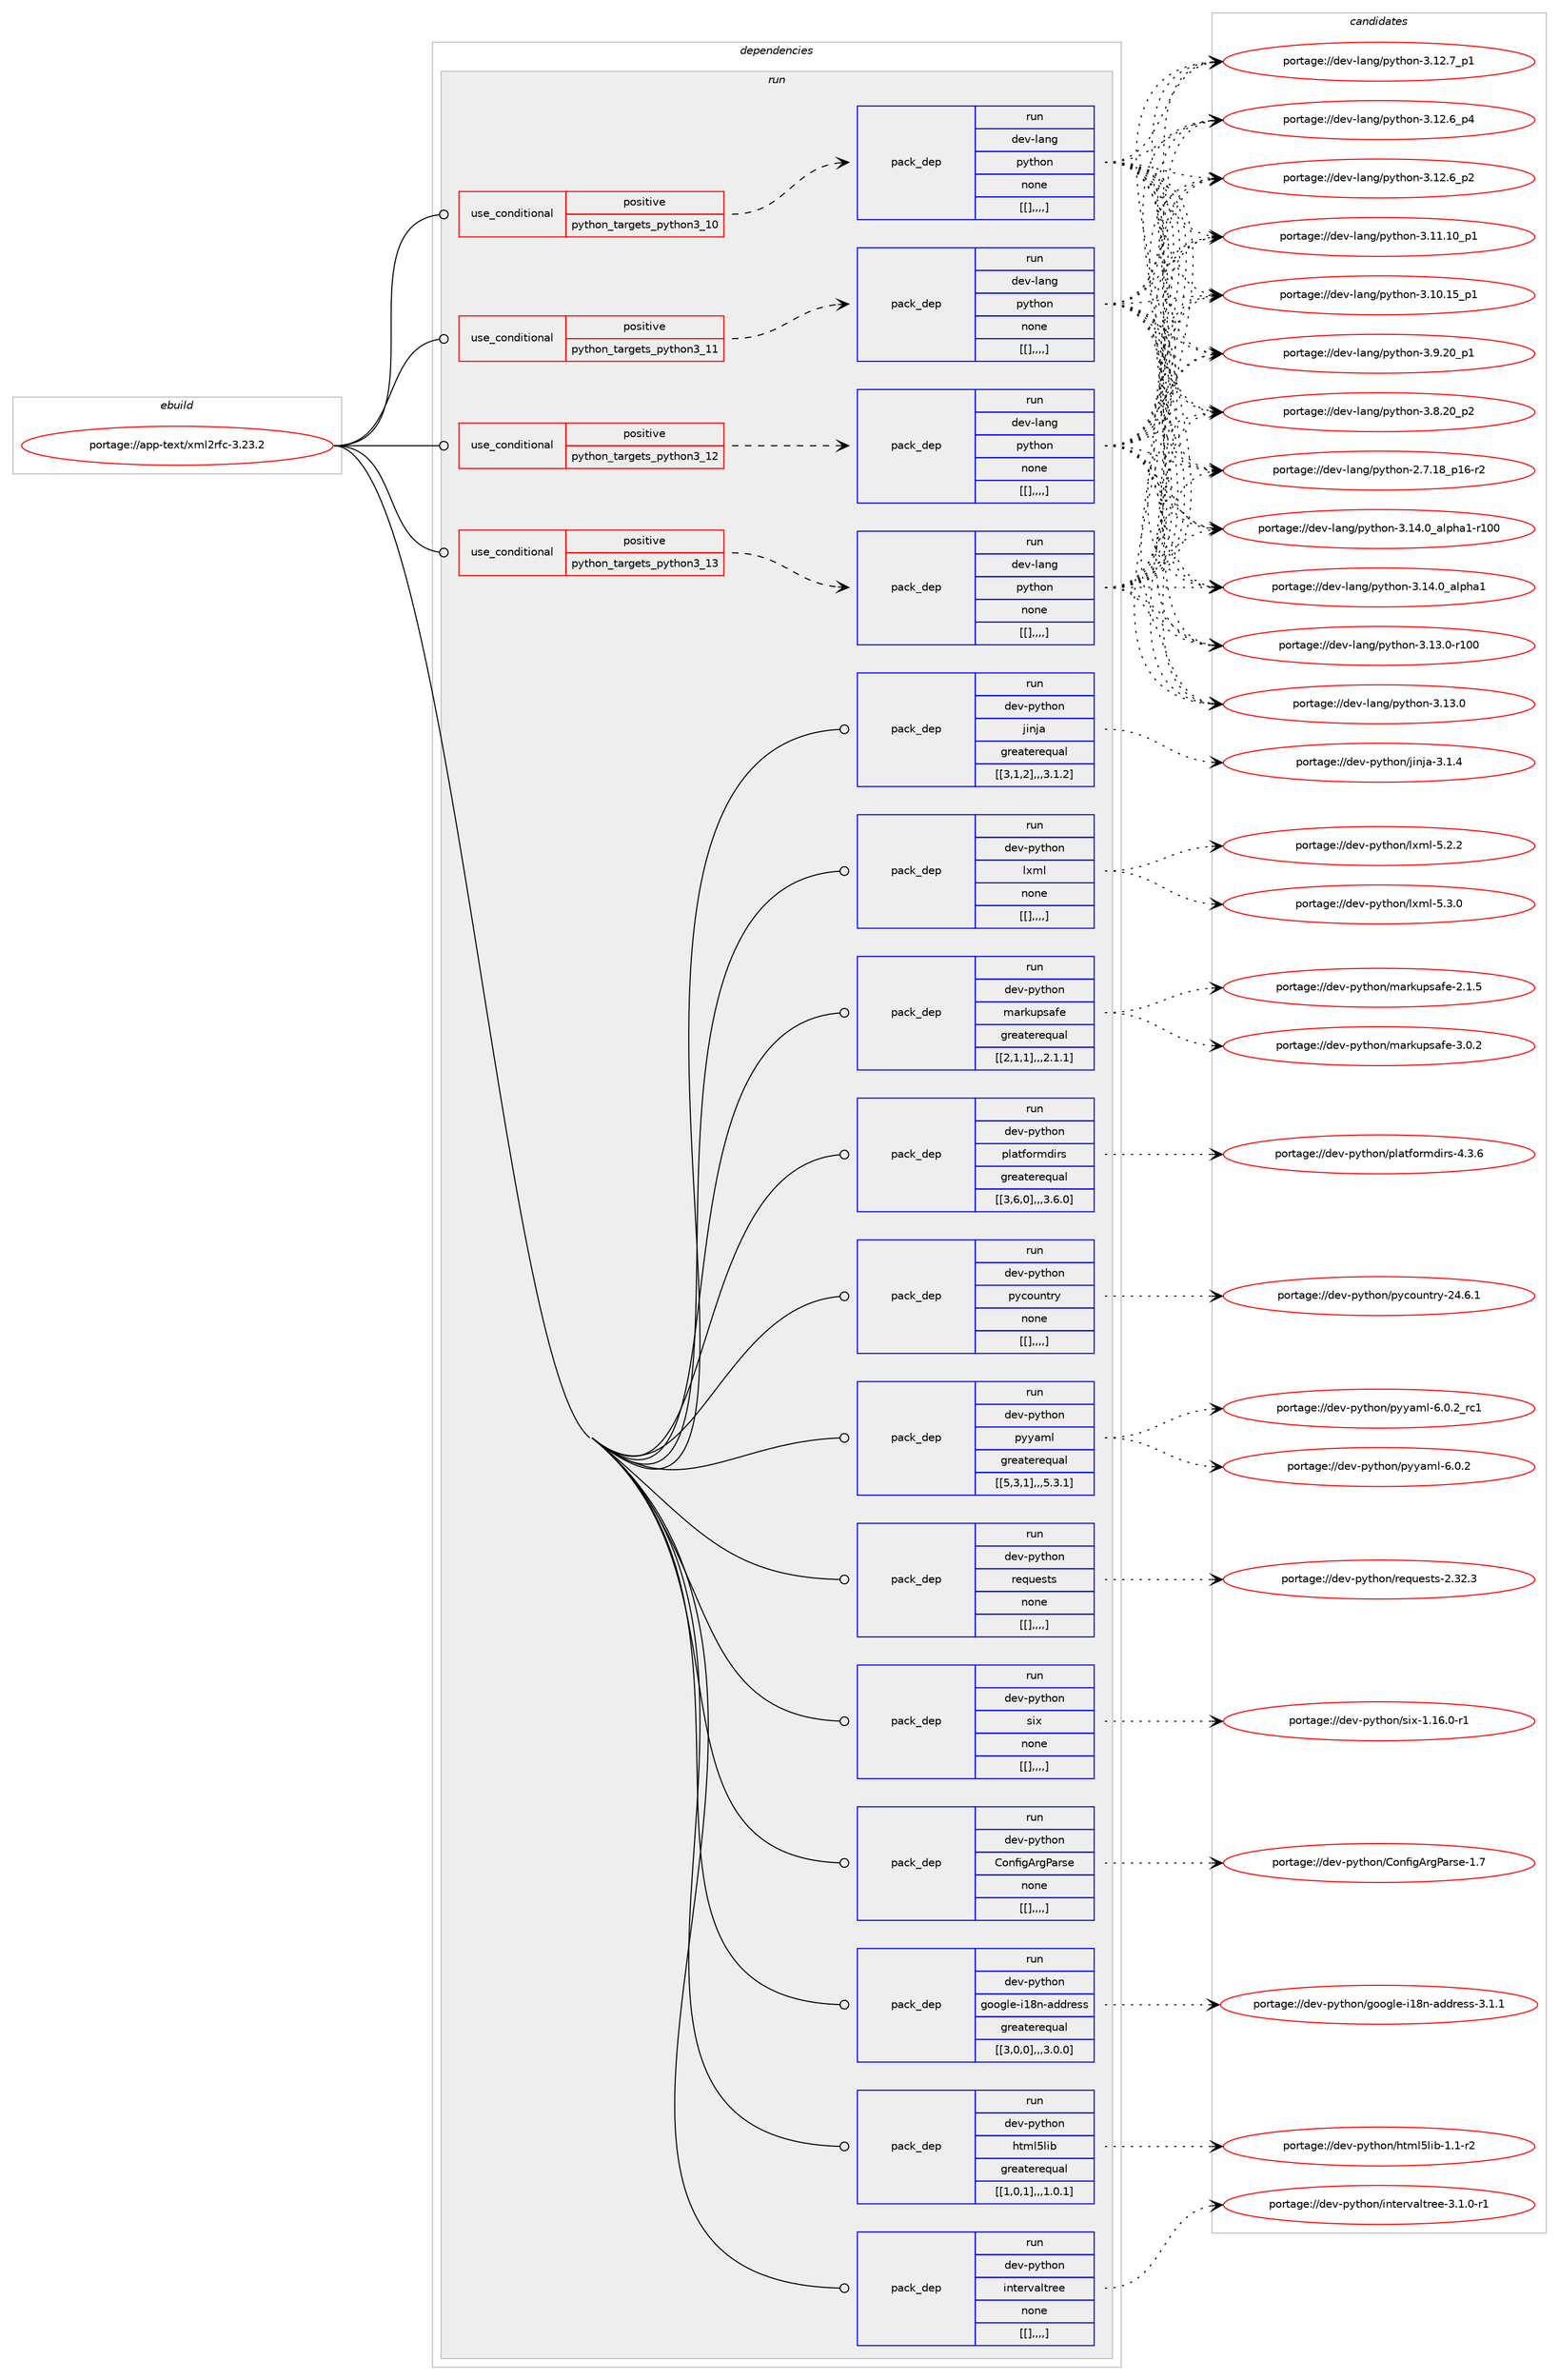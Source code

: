 digraph prolog {

# *************
# Graph options
# *************

newrank=true;
concentrate=true;
compound=true;
graph [rankdir=LR,fontname=Helvetica,fontsize=10,ranksep=1.5];#, ranksep=2.5, nodesep=0.2];
edge  [arrowhead=vee];
node  [fontname=Helvetica,fontsize=10];

# **********
# The ebuild
# **********

subgraph cluster_leftcol {
color=gray;
label=<<i>ebuild</i>>;
id [label="portage://app-text/xml2rfc-3.23.2", color=red, width=4, href="../app-text/xml2rfc-3.23.2.svg"];
}

# ****************
# The dependencies
# ****************

subgraph cluster_midcol {
color=gray;
label=<<i>dependencies</i>>;
subgraph cluster_compile {
fillcolor="#eeeeee";
style=filled;
label=<<i>compile</i>>;
}
subgraph cluster_compileandrun {
fillcolor="#eeeeee";
style=filled;
label=<<i>compile and run</i>>;
}
subgraph cluster_run {
fillcolor="#eeeeee";
style=filled;
label=<<i>run</i>>;
subgraph cond17338 {
dependency62168 [label=<<TABLE BORDER="0" CELLBORDER="1" CELLSPACING="0" CELLPADDING="4"><TR><TD ROWSPAN="3" CELLPADDING="10">use_conditional</TD></TR><TR><TD>positive</TD></TR><TR><TD>python_targets_python3_10</TD></TR></TABLE>>, shape=none, color=red];
subgraph pack44251 {
dependency62171 [label=<<TABLE BORDER="0" CELLBORDER="1" CELLSPACING="0" CELLPADDING="4" WIDTH="220"><TR><TD ROWSPAN="6" CELLPADDING="30">pack_dep</TD></TR><TR><TD WIDTH="110">run</TD></TR><TR><TD>dev-lang</TD></TR><TR><TD>python</TD></TR><TR><TD>none</TD></TR><TR><TD>[[],,,,]</TD></TR></TABLE>>, shape=none, color=blue];
}
dependency62168:e -> dependency62171:w [weight=20,style="dashed",arrowhead="vee"];
}
id:e -> dependency62168:w [weight=20,style="solid",arrowhead="odot"];
subgraph cond17352 {
dependency62196 [label=<<TABLE BORDER="0" CELLBORDER="1" CELLSPACING="0" CELLPADDING="4"><TR><TD ROWSPAN="3" CELLPADDING="10">use_conditional</TD></TR><TR><TD>positive</TD></TR><TR><TD>python_targets_python3_11</TD></TR></TABLE>>, shape=none, color=red];
subgraph pack44271 {
dependency62237 [label=<<TABLE BORDER="0" CELLBORDER="1" CELLSPACING="0" CELLPADDING="4" WIDTH="220"><TR><TD ROWSPAN="6" CELLPADDING="30">pack_dep</TD></TR><TR><TD WIDTH="110">run</TD></TR><TR><TD>dev-lang</TD></TR><TR><TD>python</TD></TR><TR><TD>none</TD></TR><TR><TD>[[],,,,]</TD></TR></TABLE>>, shape=none, color=blue];
}
dependency62196:e -> dependency62237:w [weight=20,style="dashed",arrowhead="vee"];
}
id:e -> dependency62196:w [weight=20,style="solid",arrowhead="odot"];
subgraph cond17360 {
dependency62240 [label=<<TABLE BORDER="0" CELLBORDER="1" CELLSPACING="0" CELLPADDING="4"><TR><TD ROWSPAN="3" CELLPADDING="10">use_conditional</TD></TR><TR><TD>positive</TD></TR><TR><TD>python_targets_python3_12</TD></TR></TABLE>>, shape=none, color=red];
subgraph pack44309 {
dependency62242 [label=<<TABLE BORDER="0" CELLBORDER="1" CELLSPACING="0" CELLPADDING="4" WIDTH="220"><TR><TD ROWSPAN="6" CELLPADDING="30">pack_dep</TD></TR><TR><TD WIDTH="110">run</TD></TR><TR><TD>dev-lang</TD></TR><TR><TD>python</TD></TR><TR><TD>none</TD></TR><TR><TD>[[],,,,]</TD></TR></TABLE>>, shape=none, color=blue];
}
dependency62240:e -> dependency62242:w [weight=20,style="dashed",arrowhead="vee"];
}
id:e -> dependency62240:w [weight=20,style="solid",arrowhead="odot"];
subgraph cond17362 {
dependency62248 [label=<<TABLE BORDER="0" CELLBORDER="1" CELLSPACING="0" CELLPADDING="4"><TR><TD ROWSPAN="3" CELLPADDING="10">use_conditional</TD></TR><TR><TD>positive</TD></TR><TR><TD>python_targets_python3_13</TD></TR></TABLE>>, shape=none, color=red];
subgraph pack44330 {
dependency62274 [label=<<TABLE BORDER="0" CELLBORDER="1" CELLSPACING="0" CELLPADDING="4" WIDTH="220"><TR><TD ROWSPAN="6" CELLPADDING="30">pack_dep</TD></TR><TR><TD WIDTH="110">run</TD></TR><TR><TD>dev-lang</TD></TR><TR><TD>python</TD></TR><TR><TD>none</TD></TR><TR><TD>[[],,,,]</TD></TR></TABLE>>, shape=none, color=blue];
}
dependency62248:e -> dependency62274:w [weight=20,style="dashed",arrowhead="vee"];
}
id:e -> dependency62248:w [weight=20,style="solid",arrowhead="odot"];
subgraph pack44333 {
dependency62297 [label=<<TABLE BORDER="0" CELLBORDER="1" CELLSPACING="0" CELLPADDING="4" WIDTH="220"><TR><TD ROWSPAN="6" CELLPADDING="30">pack_dep</TD></TR><TR><TD WIDTH="110">run</TD></TR><TR><TD>dev-python</TD></TR><TR><TD>ConfigArgParse</TD></TR><TR><TD>none</TD></TR><TR><TD>[[],,,,]</TD></TR></TABLE>>, shape=none, color=blue];
}
id:e -> dependency62297:w [weight=20,style="solid",arrowhead="odot"];
subgraph pack44350 {
dependency62357 [label=<<TABLE BORDER="0" CELLBORDER="1" CELLSPACING="0" CELLPADDING="4" WIDTH="220"><TR><TD ROWSPAN="6" CELLPADDING="30">pack_dep</TD></TR><TR><TD WIDTH="110">run</TD></TR><TR><TD>dev-python</TD></TR><TR><TD>google-i18n-address</TD></TR><TR><TD>greaterequal</TD></TR><TR><TD>[[3,0,0],,,3.0.0]</TD></TR></TABLE>>, shape=none, color=blue];
}
id:e -> dependency62357:w [weight=20,style="solid",arrowhead="odot"];
subgraph pack44402 {
dependency62375 [label=<<TABLE BORDER="0" CELLBORDER="1" CELLSPACING="0" CELLPADDING="4" WIDTH="220"><TR><TD ROWSPAN="6" CELLPADDING="30">pack_dep</TD></TR><TR><TD WIDTH="110">run</TD></TR><TR><TD>dev-python</TD></TR><TR><TD>html5lib</TD></TR><TR><TD>greaterequal</TD></TR><TR><TD>[[1,0,1],,,1.0.1]</TD></TR></TABLE>>, shape=none, color=blue];
}
id:e -> dependency62375:w [weight=20,style="solid",arrowhead="odot"];
subgraph pack44468 {
dependency62460 [label=<<TABLE BORDER="0" CELLBORDER="1" CELLSPACING="0" CELLPADDING="4" WIDTH="220"><TR><TD ROWSPAN="6" CELLPADDING="30">pack_dep</TD></TR><TR><TD WIDTH="110">run</TD></TR><TR><TD>dev-python</TD></TR><TR><TD>intervaltree</TD></TR><TR><TD>none</TD></TR><TR><TD>[[],,,,]</TD></TR></TABLE>>, shape=none, color=blue];
}
id:e -> dependency62460:w [weight=20,style="solid",arrowhead="odot"];
subgraph pack44473 {
dependency62468 [label=<<TABLE BORDER="0" CELLBORDER="1" CELLSPACING="0" CELLPADDING="4" WIDTH="220"><TR><TD ROWSPAN="6" CELLPADDING="30">pack_dep</TD></TR><TR><TD WIDTH="110">run</TD></TR><TR><TD>dev-python</TD></TR><TR><TD>jinja</TD></TR><TR><TD>greaterequal</TD></TR><TR><TD>[[3,1,2],,,3.1.2]</TD></TR></TABLE>>, shape=none, color=blue];
}
id:e -> dependency62468:w [weight=20,style="solid",arrowhead="odot"];
subgraph pack44479 {
dependency62504 [label=<<TABLE BORDER="0" CELLBORDER="1" CELLSPACING="0" CELLPADDING="4" WIDTH="220"><TR><TD ROWSPAN="6" CELLPADDING="30">pack_dep</TD></TR><TR><TD WIDTH="110">run</TD></TR><TR><TD>dev-python</TD></TR><TR><TD>lxml</TD></TR><TR><TD>none</TD></TR><TR><TD>[[],,,,]</TD></TR></TABLE>>, shape=none, color=blue];
}
id:e -> dependency62504:w [weight=20,style="solid",arrowhead="odot"];
subgraph pack44507 {
dependency62574 [label=<<TABLE BORDER="0" CELLBORDER="1" CELLSPACING="0" CELLPADDING="4" WIDTH="220"><TR><TD ROWSPAN="6" CELLPADDING="30">pack_dep</TD></TR><TR><TD WIDTH="110">run</TD></TR><TR><TD>dev-python</TD></TR><TR><TD>markupsafe</TD></TR><TR><TD>greaterequal</TD></TR><TR><TD>[[2,1,1],,,2.1.1]</TD></TR></TABLE>>, shape=none, color=blue];
}
id:e -> dependency62574:w [weight=20,style="solid",arrowhead="odot"];
subgraph pack44558 {
dependency62578 [label=<<TABLE BORDER="0" CELLBORDER="1" CELLSPACING="0" CELLPADDING="4" WIDTH="220"><TR><TD ROWSPAN="6" CELLPADDING="30">pack_dep</TD></TR><TR><TD WIDTH="110">run</TD></TR><TR><TD>dev-python</TD></TR><TR><TD>platformdirs</TD></TR><TR><TD>greaterequal</TD></TR><TR><TD>[[3,6,0],,,3.6.0]</TD></TR></TABLE>>, shape=none, color=blue];
}
id:e -> dependency62578:w [weight=20,style="solid",arrowhead="odot"];
subgraph pack44577 {
dependency62602 [label=<<TABLE BORDER="0" CELLBORDER="1" CELLSPACING="0" CELLPADDING="4" WIDTH="220"><TR><TD ROWSPAN="6" CELLPADDING="30">pack_dep</TD></TR><TR><TD WIDTH="110">run</TD></TR><TR><TD>dev-python</TD></TR><TR><TD>pycountry</TD></TR><TR><TD>none</TD></TR><TR><TD>[[],,,,]</TD></TR></TABLE>>, shape=none, color=blue];
}
id:e -> dependency62602:w [weight=20,style="solid",arrowhead="odot"];
subgraph pack44581 {
dependency62627 [label=<<TABLE BORDER="0" CELLBORDER="1" CELLSPACING="0" CELLPADDING="4" WIDTH="220"><TR><TD ROWSPAN="6" CELLPADDING="30">pack_dep</TD></TR><TR><TD WIDTH="110">run</TD></TR><TR><TD>dev-python</TD></TR><TR><TD>pyyaml</TD></TR><TR><TD>greaterequal</TD></TR><TR><TD>[[5,3,1],,,5.3.1]</TD></TR></TABLE>>, shape=none, color=blue];
}
id:e -> dependency62627:w [weight=20,style="solid",arrowhead="odot"];
subgraph pack44618 {
dependency62656 [label=<<TABLE BORDER="0" CELLBORDER="1" CELLSPACING="0" CELLPADDING="4" WIDTH="220"><TR><TD ROWSPAN="6" CELLPADDING="30">pack_dep</TD></TR><TR><TD WIDTH="110">run</TD></TR><TR><TD>dev-python</TD></TR><TR><TD>requests</TD></TR><TR><TD>none</TD></TR><TR><TD>[[],,,,]</TD></TR></TABLE>>, shape=none, color=blue];
}
id:e -> dependency62656:w [weight=20,style="solid",arrowhead="odot"];
subgraph pack44667 {
dependency62715 [label=<<TABLE BORDER="0" CELLBORDER="1" CELLSPACING="0" CELLPADDING="4" WIDTH="220"><TR><TD ROWSPAN="6" CELLPADDING="30">pack_dep</TD></TR><TR><TD WIDTH="110">run</TD></TR><TR><TD>dev-python</TD></TR><TR><TD>six</TD></TR><TR><TD>none</TD></TR><TR><TD>[[],,,,]</TD></TR></TABLE>>, shape=none, color=blue];
}
id:e -> dependency62715:w [weight=20,style="solid",arrowhead="odot"];
}
}

# **************
# The candidates
# **************

subgraph cluster_choices {
rank=same;
color=gray;
label=<<i>candidates</i>>;

subgraph choice42778 {
color=black;
nodesep=1;
choice100101118451089711010347112121116104111110455146495246489597108112104974945114494848 [label="portage://dev-lang/python-3.14.0_alpha1-r100", color=red, width=4,href="../dev-lang/python-3.14.0_alpha1-r100.svg"];
choice1001011184510897110103471121211161041111104551464952464895971081121049749 [label="portage://dev-lang/python-3.14.0_alpha1", color=red, width=4,href="../dev-lang/python-3.14.0_alpha1.svg"];
choice1001011184510897110103471121211161041111104551464951464845114494848 [label="portage://dev-lang/python-3.13.0-r100", color=red, width=4,href="../dev-lang/python-3.13.0-r100.svg"];
choice10010111845108971101034711212111610411111045514649514648 [label="portage://dev-lang/python-3.13.0", color=red, width=4,href="../dev-lang/python-3.13.0.svg"];
choice100101118451089711010347112121116104111110455146495046559511249 [label="portage://dev-lang/python-3.12.7_p1", color=red, width=4,href="../dev-lang/python-3.12.7_p1.svg"];
choice100101118451089711010347112121116104111110455146495046549511252 [label="portage://dev-lang/python-3.12.6_p4", color=red, width=4,href="../dev-lang/python-3.12.6_p4.svg"];
choice100101118451089711010347112121116104111110455146495046549511250 [label="portage://dev-lang/python-3.12.6_p2", color=red, width=4,href="../dev-lang/python-3.12.6_p2.svg"];
choice10010111845108971101034711212111610411111045514649494649489511249 [label="portage://dev-lang/python-3.11.10_p1", color=red, width=4,href="../dev-lang/python-3.11.10_p1.svg"];
choice10010111845108971101034711212111610411111045514649484649539511249 [label="portage://dev-lang/python-3.10.15_p1", color=red, width=4,href="../dev-lang/python-3.10.15_p1.svg"];
choice100101118451089711010347112121116104111110455146574650489511249 [label="portage://dev-lang/python-3.9.20_p1", color=red, width=4,href="../dev-lang/python-3.9.20_p1.svg"];
choice100101118451089711010347112121116104111110455146564650489511250 [label="portage://dev-lang/python-3.8.20_p2", color=red, width=4,href="../dev-lang/python-3.8.20_p2.svg"];
choice100101118451089711010347112121116104111110455046554649569511249544511450 [label="portage://dev-lang/python-2.7.18_p16-r2", color=red, width=4,href="../dev-lang/python-2.7.18_p16-r2.svg"];
dependency62171:e -> choice100101118451089711010347112121116104111110455146495246489597108112104974945114494848:w [style=dotted,weight="100"];
dependency62171:e -> choice1001011184510897110103471121211161041111104551464952464895971081121049749:w [style=dotted,weight="100"];
dependency62171:e -> choice1001011184510897110103471121211161041111104551464951464845114494848:w [style=dotted,weight="100"];
dependency62171:e -> choice10010111845108971101034711212111610411111045514649514648:w [style=dotted,weight="100"];
dependency62171:e -> choice100101118451089711010347112121116104111110455146495046559511249:w [style=dotted,weight="100"];
dependency62171:e -> choice100101118451089711010347112121116104111110455146495046549511252:w [style=dotted,weight="100"];
dependency62171:e -> choice100101118451089711010347112121116104111110455146495046549511250:w [style=dotted,weight="100"];
dependency62171:e -> choice10010111845108971101034711212111610411111045514649494649489511249:w [style=dotted,weight="100"];
dependency62171:e -> choice10010111845108971101034711212111610411111045514649484649539511249:w [style=dotted,weight="100"];
dependency62171:e -> choice100101118451089711010347112121116104111110455146574650489511249:w [style=dotted,weight="100"];
dependency62171:e -> choice100101118451089711010347112121116104111110455146564650489511250:w [style=dotted,weight="100"];
dependency62171:e -> choice100101118451089711010347112121116104111110455046554649569511249544511450:w [style=dotted,weight="100"];
}
subgraph choice42810 {
color=black;
nodesep=1;
choice100101118451089711010347112121116104111110455146495246489597108112104974945114494848 [label="portage://dev-lang/python-3.14.0_alpha1-r100", color=red, width=4,href="../dev-lang/python-3.14.0_alpha1-r100.svg"];
choice1001011184510897110103471121211161041111104551464952464895971081121049749 [label="portage://dev-lang/python-3.14.0_alpha1", color=red, width=4,href="../dev-lang/python-3.14.0_alpha1.svg"];
choice1001011184510897110103471121211161041111104551464951464845114494848 [label="portage://dev-lang/python-3.13.0-r100", color=red, width=4,href="../dev-lang/python-3.13.0-r100.svg"];
choice10010111845108971101034711212111610411111045514649514648 [label="portage://dev-lang/python-3.13.0", color=red, width=4,href="../dev-lang/python-3.13.0.svg"];
choice100101118451089711010347112121116104111110455146495046559511249 [label="portage://dev-lang/python-3.12.7_p1", color=red, width=4,href="../dev-lang/python-3.12.7_p1.svg"];
choice100101118451089711010347112121116104111110455146495046549511252 [label="portage://dev-lang/python-3.12.6_p4", color=red, width=4,href="../dev-lang/python-3.12.6_p4.svg"];
choice100101118451089711010347112121116104111110455146495046549511250 [label="portage://dev-lang/python-3.12.6_p2", color=red, width=4,href="../dev-lang/python-3.12.6_p2.svg"];
choice10010111845108971101034711212111610411111045514649494649489511249 [label="portage://dev-lang/python-3.11.10_p1", color=red, width=4,href="../dev-lang/python-3.11.10_p1.svg"];
choice10010111845108971101034711212111610411111045514649484649539511249 [label="portage://dev-lang/python-3.10.15_p1", color=red, width=4,href="../dev-lang/python-3.10.15_p1.svg"];
choice100101118451089711010347112121116104111110455146574650489511249 [label="portage://dev-lang/python-3.9.20_p1", color=red, width=4,href="../dev-lang/python-3.9.20_p1.svg"];
choice100101118451089711010347112121116104111110455146564650489511250 [label="portage://dev-lang/python-3.8.20_p2", color=red, width=4,href="../dev-lang/python-3.8.20_p2.svg"];
choice100101118451089711010347112121116104111110455046554649569511249544511450 [label="portage://dev-lang/python-2.7.18_p16-r2", color=red, width=4,href="../dev-lang/python-2.7.18_p16-r2.svg"];
dependency62237:e -> choice100101118451089711010347112121116104111110455146495246489597108112104974945114494848:w [style=dotted,weight="100"];
dependency62237:e -> choice1001011184510897110103471121211161041111104551464952464895971081121049749:w [style=dotted,weight="100"];
dependency62237:e -> choice1001011184510897110103471121211161041111104551464951464845114494848:w [style=dotted,weight="100"];
dependency62237:e -> choice10010111845108971101034711212111610411111045514649514648:w [style=dotted,weight="100"];
dependency62237:e -> choice100101118451089711010347112121116104111110455146495046559511249:w [style=dotted,weight="100"];
dependency62237:e -> choice100101118451089711010347112121116104111110455146495046549511252:w [style=dotted,weight="100"];
dependency62237:e -> choice100101118451089711010347112121116104111110455146495046549511250:w [style=dotted,weight="100"];
dependency62237:e -> choice10010111845108971101034711212111610411111045514649494649489511249:w [style=dotted,weight="100"];
dependency62237:e -> choice10010111845108971101034711212111610411111045514649484649539511249:w [style=dotted,weight="100"];
dependency62237:e -> choice100101118451089711010347112121116104111110455146574650489511249:w [style=dotted,weight="100"];
dependency62237:e -> choice100101118451089711010347112121116104111110455146564650489511250:w [style=dotted,weight="100"];
dependency62237:e -> choice100101118451089711010347112121116104111110455046554649569511249544511450:w [style=dotted,weight="100"];
}
subgraph choice42815 {
color=black;
nodesep=1;
choice100101118451089711010347112121116104111110455146495246489597108112104974945114494848 [label="portage://dev-lang/python-3.14.0_alpha1-r100", color=red, width=4,href="../dev-lang/python-3.14.0_alpha1-r100.svg"];
choice1001011184510897110103471121211161041111104551464952464895971081121049749 [label="portage://dev-lang/python-3.14.0_alpha1", color=red, width=4,href="../dev-lang/python-3.14.0_alpha1.svg"];
choice1001011184510897110103471121211161041111104551464951464845114494848 [label="portage://dev-lang/python-3.13.0-r100", color=red, width=4,href="../dev-lang/python-3.13.0-r100.svg"];
choice10010111845108971101034711212111610411111045514649514648 [label="portage://dev-lang/python-3.13.0", color=red, width=4,href="../dev-lang/python-3.13.0.svg"];
choice100101118451089711010347112121116104111110455146495046559511249 [label="portage://dev-lang/python-3.12.7_p1", color=red, width=4,href="../dev-lang/python-3.12.7_p1.svg"];
choice100101118451089711010347112121116104111110455146495046549511252 [label="portage://dev-lang/python-3.12.6_p4", color=red, width=4,href="../dev-lang/python-3.12.6_p4.svg"];
choice100101118451089711010347112121116104111110455146495046549511250 [label="portage://dev-lang/python-3.12.6_p2", color=red, width=4,href="../dev-lang/python-3.12.6_p2.svg"];
choice10010111845108971101034711212111610411111045514649494649489511249 [label="portage://dev-lang/python-3.11.10_p1", color=red, width=4,href="../dev-lang/python-3.11.10_p1.svg"];
choice10010111845108971101034711212111610411111045514649484649539511249 [label="portage://dev-lang/python-3.10.15_p1", color=red, width=4,href="../dev-lang/python-3.10.15_p1.svg"];
choice100101118451089711010347112121116104111110455146574650489511249 [label="portage://dev-lang/python-3.9.20_p1", color=red, width=4,href="../dev-lang/python-3.9.20_p1.svg"];
choice100101118451089711010347112121116104111110455146564650489511250 [label="portage://dev-lang/python-3.8.20_p2", color=red, width=4,href="../dev-lang/python-3.8.20_p2.svg"];
choice100101118451089711010347112121116104111110455046554649569511249544511450 [label="portage://dev-lang/python-2.7.18_p16-r2", color=red, width=4,href="../dev-lang/python-2.7.18_p16-r2.svg"];
dependency62242:e -> choice100101118451089711010347112121116104111110455146495246489597108112104974945114494848:w [style=dotted,weight="100"];
dependency62242:e -> choice1001011184510897110103471121211161041111104551464952464895971081121049749:w [style=dotted,weight="100"];
dependency62242:e -> choice1001011184510897110103471121211161041111104551464951464845114494848:w [style=dotted,weight="100"];
dependency62242:e -> choice10010111845108971101034711212111610411111045514649514648:w [style=dotted,weight="100"];
dependency62242:e -> choice100101118451089711010347112121116104111110455146495046559511249:w [style=dotted,weight="100"];
dependency62242:e -> choice100101118451089711010347112121116104111110455146495046549511252:w [style=dotted,weight="100"];
dependency62242:e -> choice100101118451089711010347112121116104111110455146495046549511250:w [style=dotted,weight="100"];
dependency62242:e -> choice10010111845108971101034711212111610411111045514649494649489511249:w [style=dotted,weight="100"];
dependency62242:e -> choice10010111845108971101034711212111610411111045514649484649539511249:w [style=dotted,weight="100"];
dependency62242:e -> choice100101118451089711010347112121116104111110455146574650489511249:w [style=dotted,weight="100"];
dependency62242:e -> choice100101118451089711010347112121116104111110455146564650489511250:w [style=dotted,weight="100"];
dependency62242:e -> choice100101118451089711010347112121116104111110455046554649569511249544511450:w [style=dotted,weight="100"];
}
subgraph choice42874 {
color=black;
nodesep=1;
choice100101118451089711010347112121116104111110455146495246489597108112104974945114494848 [label="portage://dev-lang/python-3.14.0_alpha1-r100", color=red, width=4,href="../dev-lang/python-3.14.0_alpha1-r100.svg"];
choice1001011184510897110103471121211161041111104551464952464895971081121049749 [label="portage://dev-lang/python-3.14.0_alpha1", color=red, width=4,href="../dev-lang/python-3.14.0_alpha1.svg"];
choice1001011184510897110103471121211161041111104551464951464845114494848 [label="portage://dev-lang/python-3.13.0-r100", color=red, width=4,href="../dev-lang/python-3.13.0-r100.svg"];
choice10010111845108971101034711212111610411111045514649514648 [label="portage://dev-lang/python-3.13.0", color=red, width=4,href="../dev-lang/python-3.13.0.svg"];
choice100101118451089711010347112121116104111110455146495046559511249 [label="portage://dev-lang/python-3.12.7_p1", color=red, width=4,href="../dev-lang/python-3.12.7_p1.svg"];
choice100101118451089711010347112121116104111110455146495046549511252 [label="portage://dev-lang/python-3.12.6_p4", color=red, width=4,href="../dev-lang/python-3.12.6_p4.svg"];
choice100101118451089711010347112121116104111110455146495046549511250 [label="portage://dev-lang/python-3.12.6_p2", color=red, width=4,href="../dev-lang/python-3.12.6_p2.svg"];
choice10010111845108971101034711212111610411111045514649494649489511249 [label="portage://dev-lang/python-3.11.10_p1", color=red, width=4,href="../dev-lang/python-3.11.10_p1.svg"];
choice10010111845108971101034711212111610411111045514649484649539511249 [label="portage://dev-lang/python-3.10.15_p1", color=red, width=4,href="../dev-lang/python-3.10.15_p1.svg"];
choice100101118451089711010347112121116104111110455146574650489511249 [label="portage://dev-lang/python-3.9.20_p1", color=red, width=4,href="../dev-lang/python-3.9.20_p1.svg"];
choice100101118451089711010347112121116104111110455146564650489511250 [label="portage://dev-lang/python-3.8.20_p2", color=red, width=4,href="../dev-lang/python-3.8.20_p2.svg"];
choice100101118451089711010347112121116104111110455046554649569511249544511450 [label="portage://dev-lang/python-2.7.18_p16-r2", color=red, width=4,href="../dev-lang/python-2.7.18_p16-r2.svg"];
dependency62274:e -> choice100101118451089711010347112121116104111110455146495246489597108112104974945114494848:w [style=dotted,weight="100"];
dependency62274:e -> choice1001011184510897110103471121211161041111104551464952464895971081121049749:w [style=dotted,weight="100"];
dependency62274:e -> choice1001011184510897110103471121211161041111104551464951464845114494848:w [style=dotted,weight="100"];
dependency62274:e -> choice10010111845108971101034711212111610411111045514649514648:w [style=dotted,weight="100"];
dependency62274:e -> choice100101118451089711010347112121116104111110455146495046559511249:w [style=dotted,weight="100"];
dependency62274:e -> choice100101118451089711010347112121116104111110455146495046549511252:w [style=dotted,weight="100"];
dependency62274:e -> choice100101118451089711010347112121116104111110455146495046549511250:w [style=dotted,weight="100"];
dependency62274:e -> choice10010111845108971101034711212111610411111045514649494649489511249:w [style=dotted,weight="100"];
dependency62274:e -> choice10010111845108971101034711212111610411111045514649484649539511249:w [style=dotted,weight="100"];
dependency62274:e -> choice100101118451089711010347112121116104111110455146574650489511249:w [style=dotted,weight="100"];
dependency62274:e -> choice100101118451089711010347112121116104111110455146564650489511250:w [style=dotted,weight="100"];
dependency62274:e -> choice100101118451089711010347112121116104111110455046554649569511249544511450:w [style=dotted,weight="100"];
}
subgraph choice42919 {
color=black;
nodesep=1;
choice10010111845112121116104111110476711111010210510365114103809711411510145494655 [label="portage://dev-python/ConfigArgParse-1.7", color=red, width=4,href="../dev-python/ConfigArgParse-1.7.svg"];
dependency62297:e -> choice10010111845112121116104111110476711111010210510365114103809711411510145494655:w [style=dotted,weight="100"];
}
subgraph choice42950 {
color=black;
nodesep=1;
choice10010111845112121116104111110471031111111031081014510549561104597100100114101115115455146494649 [label="portage://dev-python/google-i18n-address-3.1.1", color=red, width=4,href="../dev-python/google-i18n-address-3.1.1.svg"];
dependency62357:e -> choice10010111845112121116104111110471031111111031081014510549561104597100100114101115115455146494649:w [style=dotted,weight="100"];
}
subgraph choice42969 {
color=black;
nodesep=1;
choice10010111845112121116104111110471041161091085310810598454946494511450 [label="portage://dev-python/html5lib-1.1-r2", color=red, width=4,href="../dev-python/html5lib-1.1-r2.svg"];
dependency62375:e -> choice10010111845112121116104111110471041161091085310810598454946494511450:w [style=dotted,weight="100"];
}
subgraph choice42974 {
color=black;
nodesep=1;
choice1001011184511212111610411111047105110116101114118971081161141011014551464946484511449 [label="portage://dev-python/intervaltree-3.1.0-r1", color=red, width=4,href="../dev-python/intervaltree-3.1.0-r1.svg"];
dependency62460:e -> choice1001011184511212111610411111047105110116101114118971081161141011014551464946484511449:w [style=dotted,weight="100"];
}
subgraph choice42977 {
color=black;
nodesep=1;
choice100101118451121211161041111104710610511010697455146494652 [label="portage://dev-python/jinja-3.1.4", color=red, width=4,href="../dev-python/jinja-3.1.4.svg"];
dependency62468:e -> choice100101118451121211161041111104710610511010697455146494652:w [style=dotted,weight="100"];
}
subgraph choice42981 {
color=black;
nodesep=1;
choice1001011184511212111610411111047108120109108455346514648 [label="portage://dev-python/lxml-5.3.0", color=red, width=4,href="../dev-python/lxml-5.3.0.svg"];
choice1001011184511212111610411111047108120109108455346504650 [label="portage://dev-python/lxml-5.2.2", color=red, width=4,href="../dev-python/lxml-5.2.2.svg"];
dependency62504:e -> choice1001011184511212111610411111047108120109108455346514648:w [style=dotted,weight="100"];
dependency62504:e -> choice1001011184511212111610411111047108120109108455346504650:w [style=dotted,weight="100"];
}
subgraph choice42991 {
color=black;
nodesep=1;
choice10010111845112121116104111110471099711410711711211597102101455146484650 [label="portage://dev-python/markupsafe-3.0.2", color=red, width=4,href="../dev-python/markupsafe-3.0.2.svg"];
choice10010111845112121116104111110471099711410711711211597102101455046494653 [label="portage://dev-python/markupsafe-2.1.5", color=red, width=4,href="../dev-python/markupsafe-2.1.5.svg"];
dependency62574:e -> choice10010111845112121116104111110471099711410711711211597102101455146484650:w [style=dotted,weight="100"];
dependency62574:e -> choice10010111845112121116104111110471099711410711711211597102101455046494653:w [style=dotted,weight="100"];
}
subgraph choice42995 {
color=black;
nodesep=1;
choice100101118451121211161041111104711210897116102111114109100105114115455246514654 [label="portage://dev-python/platformdirs-4.3.6", color=red, width=4,href="../dev-python/platformdirs-4.3.6.svg"];
dependency62578:e -> choice100101118451121211161041111104711210897116102111114109100105114115455246514654:w [style=dotted,weight="100"];
}
subgraph choice43055 {
color=black;
nodesep=1;
choice10010111845112121116104111110471121219911111711011611412145505246544649 [label="portage://dev-python/pycountry-24.6.1", color=red, width=4,href="../dev-python/pycountry-24.6.1.svg"];
dependency62602:e -> choice10010111845112121116104111110471121219911111711011611412145505246544649:w [style=dotted,weight="100"];
}
subgraph choice43059 {
color=black;
nodesep=1;
choice100101118451121211161041111104711212112197109108455446484650951149949 [label="portage://dev-python/pyyaml-6.0.2_rc1", color=red, width=4,href="../dev-python/pyyaml-6.0.2_rc1.svg"];
choice100101118451121211161041111104711212112197109108455446484650 [label="portage://dev-python/pyyaml-6.0.2", color=red, width=4,href="../dev-python/pyyaml-6.0.2.svg"];
dependency62627:e -> choice100101118451121211161041111104711212112197109108455446484650951149949:w [style=dotted,weight="100"];
dependency62627:e -> choice100101118451121211161041111104711212112197109108455446484650:w [style=dotted,weight="100"];
}
subgraph choice43062 {
color=black;
nodesep=1;
choice100101118451121211161041111104711410111311710111511611545504651504651 [label="portage://dev-python/requests-2.32.3", color=red, width=4,href="../dev-python/requests-2.32.3.svg"];
dependency62656:e -> choice100101118451121211161041111104711410111311710111511611545504651504651:w [style=dotted,weight="100"];
}
subgraph choice43104 {
color=black;
nodesep=1;
choice1001011184511212111610411111047115105120454946495446484511449 [label="portage://dev-python/six-1.16.0-r1", color=red, width=4,href="../dev-python/six-1.16.0-r1.svg"];
dependency62715:e -> choice1001011184511212111610411111047115105120454946495446484511449:w [style=dotted,weight="100"];
}
}

}
